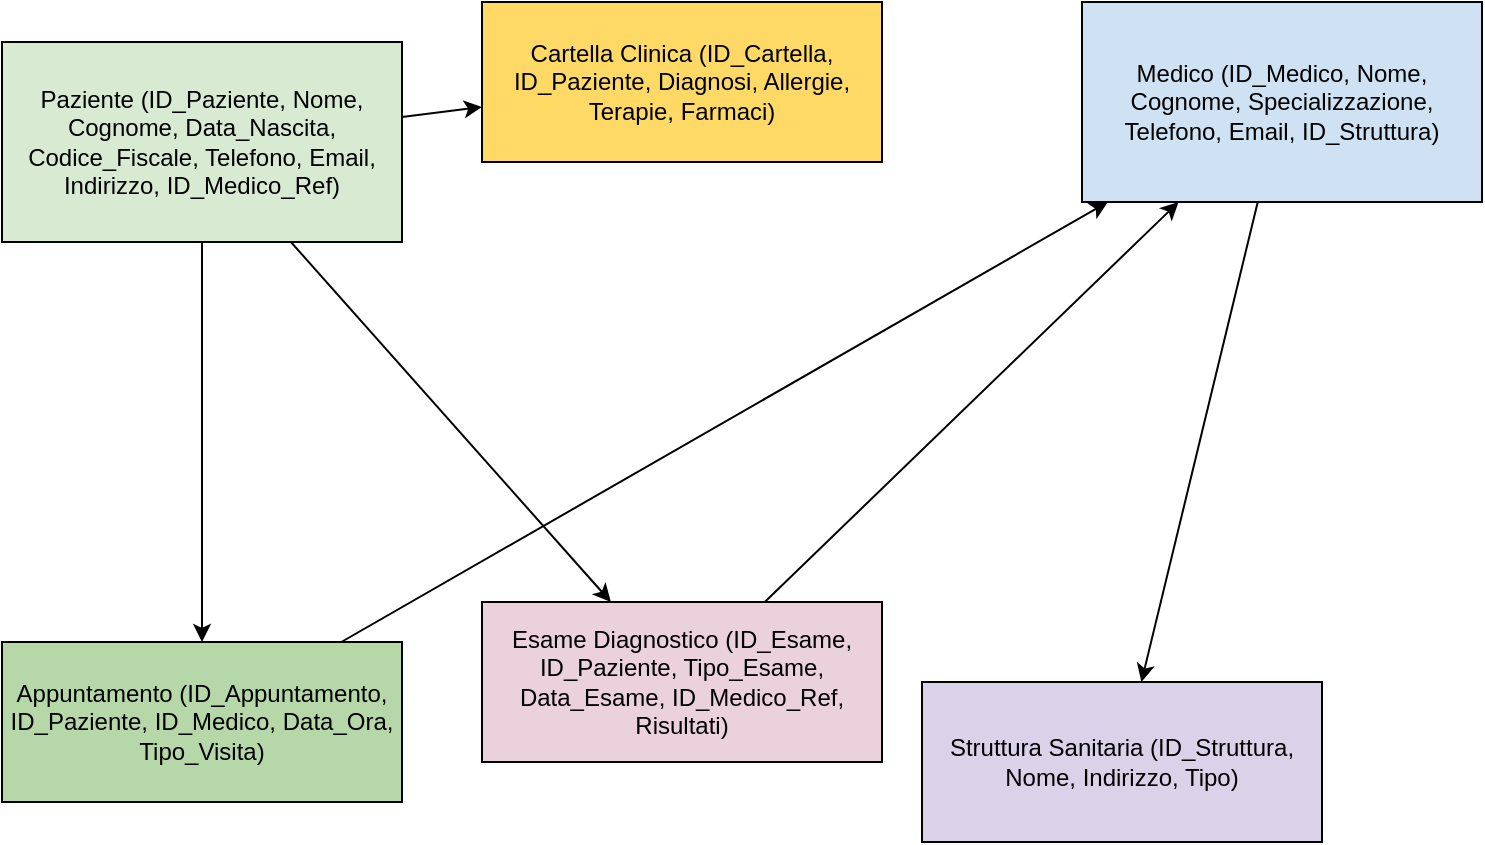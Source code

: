 <mxfile version="26.0.15">
  <diagram id="xFMH2pZNcgWt4-2o_hSb" name="Pagina-1">
    <mxGraphModel dx="941" dy="644" grid="1" gridSize="10" guides="1" tooltips="1" connect="1" arrows="1" fold="1" page="1" pageScale="1" pageWidth="827" pageHeight="1169" math="0" shadow="0">
      <root>
        <mxCell id="0" />
        <mxCell id="1" parent="0" />
        <mxCell id="Paziente" value="Paziente (ID_Paziente, Nome, Cognome, Data_Nascita, Codice_Fiscale, Telefono, Email, Indirizzo, ID_Medico_Ref)" style="shape=rectangle;whiteSpace=wrap;fillColor=#D9EAD3;" parent="1" vertex="1">
          <mxGeometry x="50" y="50" width="200" height="100" as="geometry" />
        </mxCell>
        <mxCell id="Medico" value="Medico (ID_Medico, Nome, Cognome, Specializzazione, Telefono, Email, ID_Struttura)" style="shape=rectangle;whiteSpace=wrap;fillColor=#CFE2F3;" parent="1" vertex="1">
          <mxGeometry x="590" y="30" width="200" height="100" as="geometry" />
        </mxCell>
        <mxCell id="CartellaClinica" value="Cartella Clinica (ID_Cartella, ID_Paziente, Diagnosi, Allergie, Terapie, Farmaci)" style="shape=rectangle;whiteSpace=wrap;fillColor=#FFD966;" parent="1" vertex="1">
          <mxGeometry x="290" y="30" width="200" height="80" as="geometry" />
        </mxCell>
        <mxCell id="EsameDiagnostico" value="Esame Diagnostico (ID_Esame, ID_Paziente, Tipo_Esame, Data_Esame, ID_Medico_Ref, Risultati)" style="shape=rectangle;whiteSpace=wrap;fillColor=#EAD1DC;" parent="1" vertex="1">
          <mxGeometry x="290" y="330" width="200" height="80" as="geometry" />
        </mxCell>
        <mxCell id="Appuntamento" value="Appuntamento (ID_Appuntamento, ID_Paziente, ID_Medico, Data_Ora, Tipo_Visita)" style="shape=rectangle;whiteSpace=wrap;fillColor=#B6D7A8;" parent="1" vertex="1">
          <mxGeometry x="50" y="350" width="200" height="80" as="geometry" />
        </mxCell>
        <mxCell id="StrutturaSanitaria" value="Struttura Sanitaria (ID_Struttura, Nome, Indirizzo, Tipo)" style="shape=rectangle;whiteSpace=wrap;fillColor=#D9D2E9;" parent="1" vertex="1">
          <mxGeometry x="510" y="370" width="200" height="80" as="geometry" />
        </mxCell>
        <mxCell id="rel1" parent="1" source="Paziente" target="CartellaClinica" edge="1">
          <mxGeometry relative="1" as="geometry" />
        </mxCell>
        <mxCell id="rel2" parent="1" source="Paziente" target="EsameDiagnostico" edge="1">
          <mxGeometry relative="1" as="geometry" />
        </mxCell>
        <mxCell id="rel3" parent="1" source="EsameDiagnostico" target="Medico" edge="1">
          <mxGeometry relative="1" as="geometry" />
        </mxCell>
        <mxCell id="rel4" parent="1" source="Paziente" target="Appuntamento" edge="1">
          <mxGeometry relative="1" as="geometry" />
        </mxCell>
        <mxCell id="rel5" parent="1" source="Appuntamento" target="Medico" edge="1">
          <mxGeometry relative="1" as="geometry" />
        </mxCell>
        <mxCell id="rel6" parent="1" source="Medico" target="StrutturaSanitaria" edge="1">
          <mxGeometry relative="1" as="geometry" />
        </mxCell>
      </root>
    </mxGraphModel>
  </diagram>
</mxfile>
